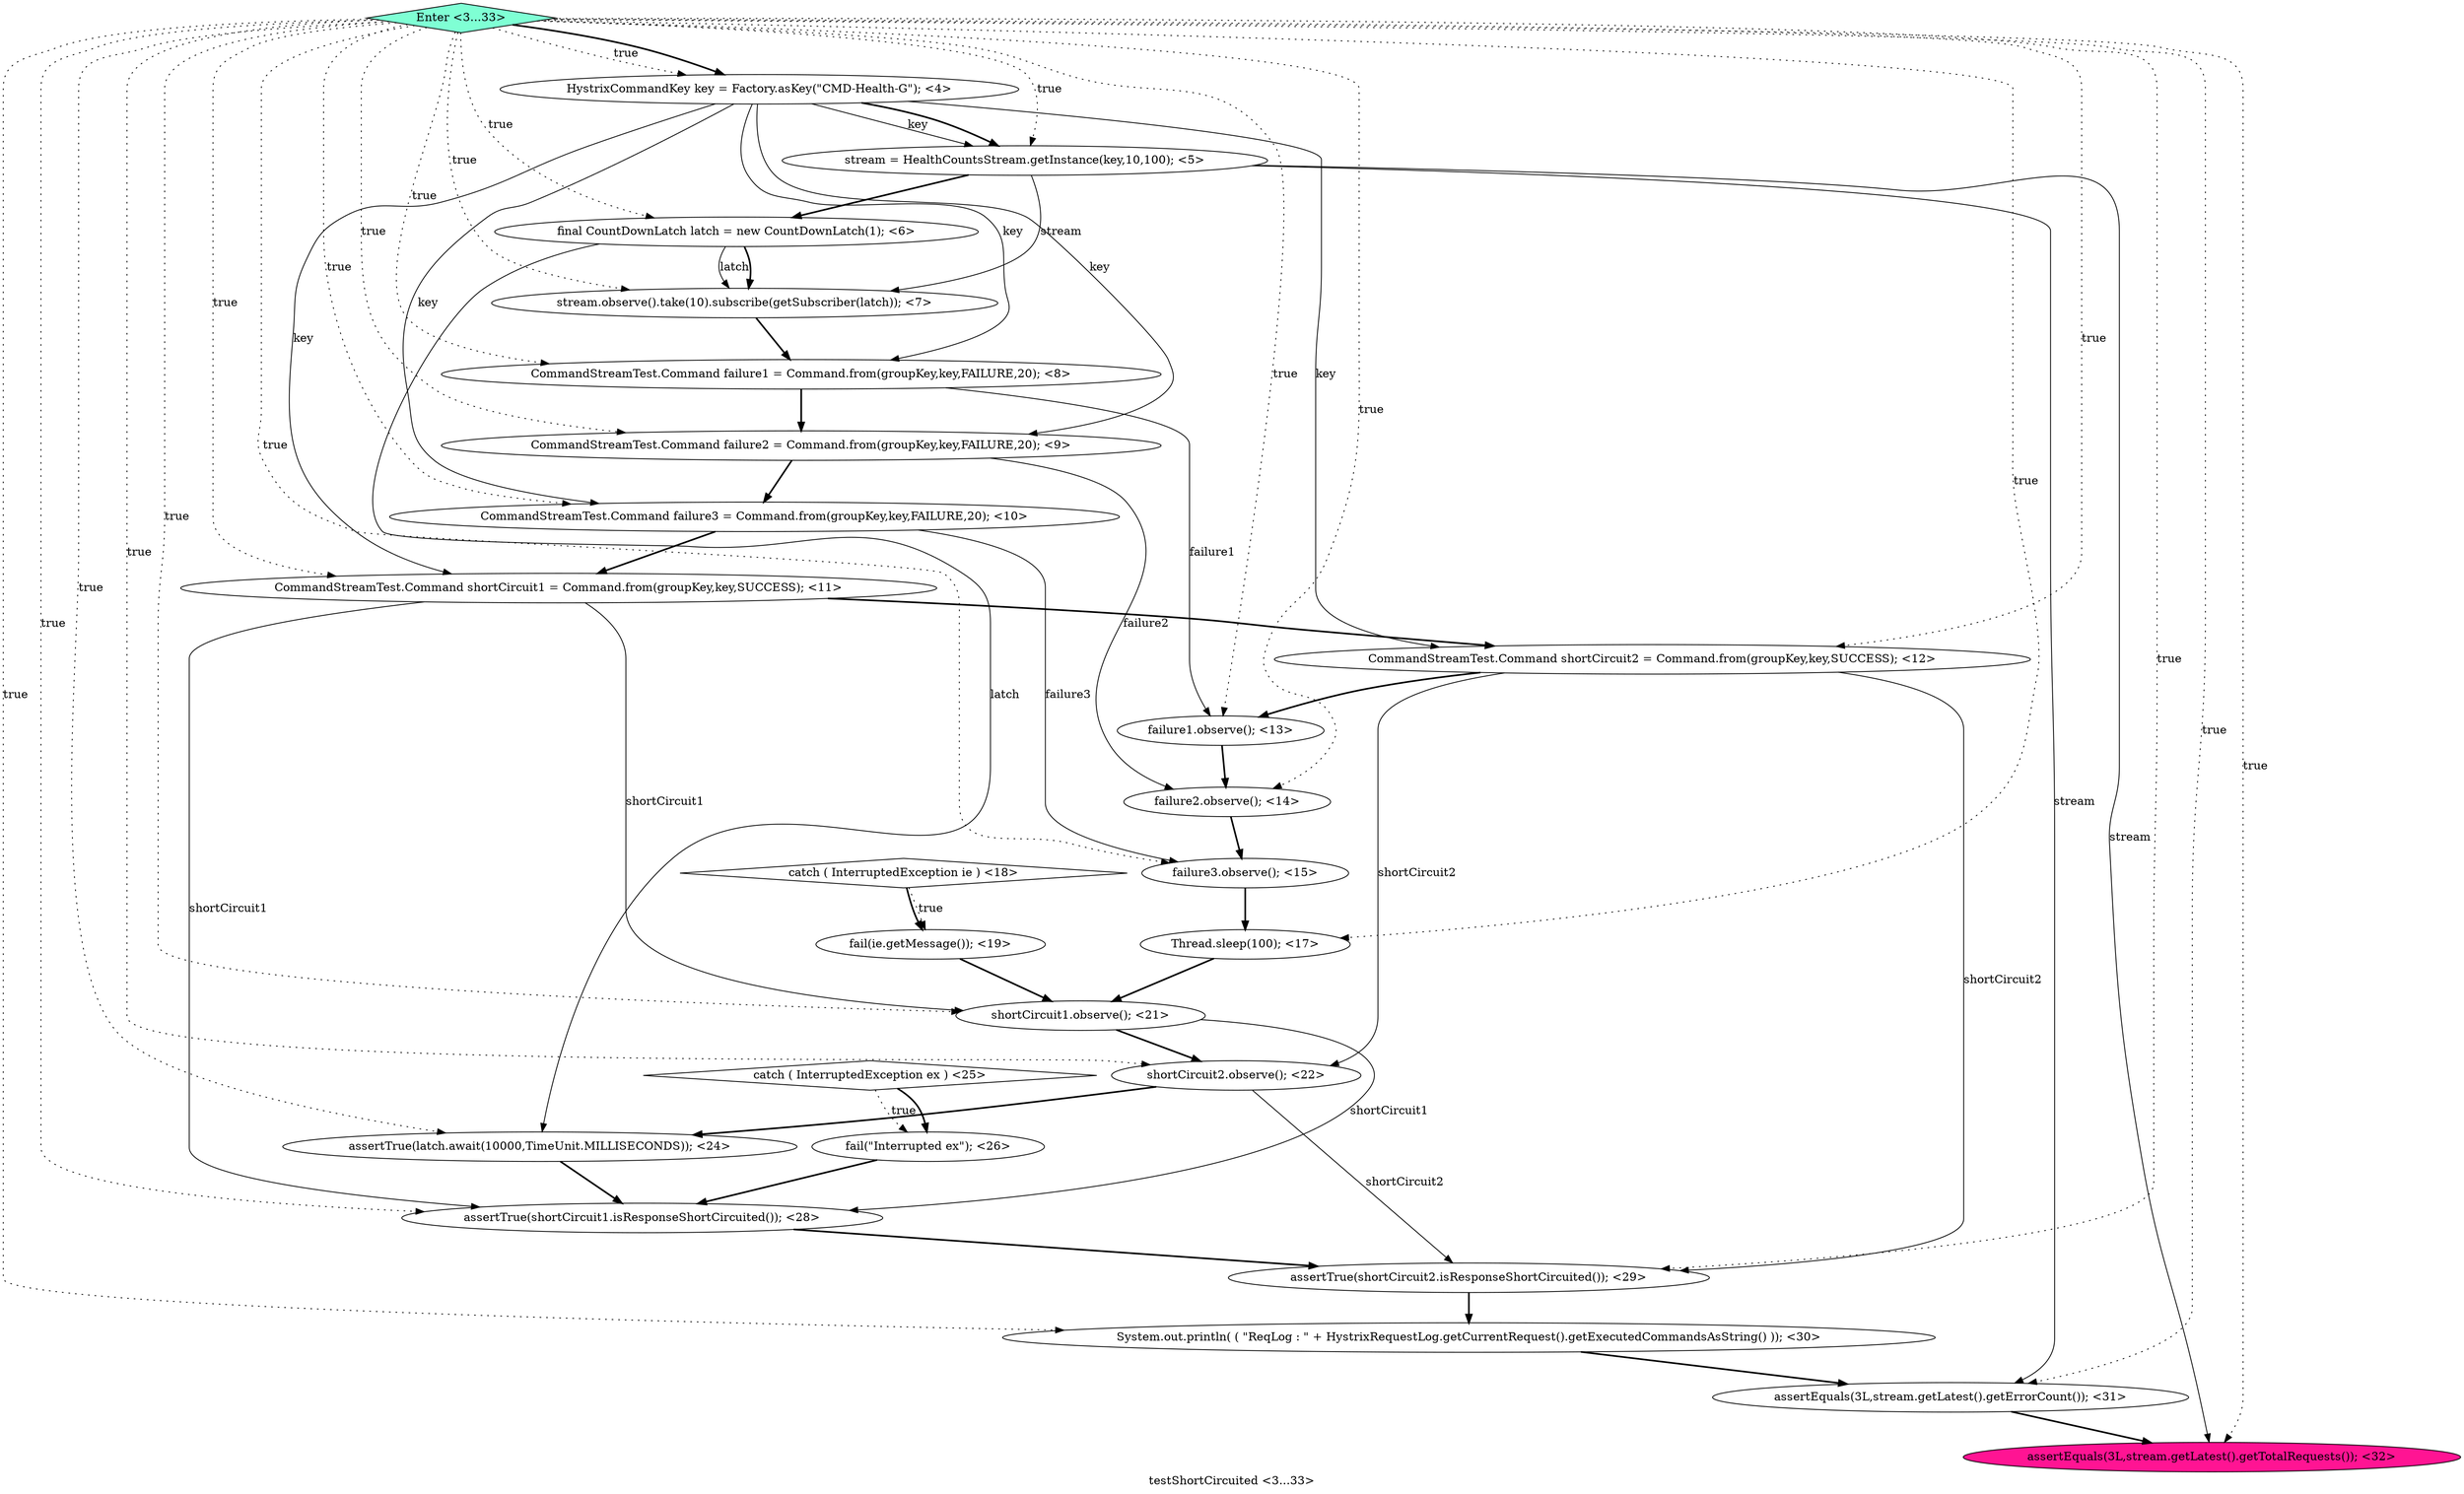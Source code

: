 digraph PDG {
label = "testShortCircuited <3...33>";
0.15 [style = filled, label = "shortCircuit1.observe(); <21>", fillcolor = white, shape = ellipse];
0.0 [style = filled, label = "HystrixCommandKey key = Factory.asKey(\"CMD-Health-G\"); <4>", fillcolor = white, shape = ellipse];
0.4 [style = filled, label = "CommandStreamTest.Command failure1 = Command.from(groupKey,key,FAILURE,20); <8>", fillcolor = white, shape = ellipse];
0.23 [style = filled, label = "assertEquals(3L,stream.getLatest().getErrorCount()); <31>", fillcolor = white, shape = ellipse];
0.11 [style = filled, label = "failure3.observe(); <15>", fillcolor = white, shape = ellipse];
0.12 [style = filled, label = "Thread.sleep(100); <17>", fillcolor = white, shape = ellipse];
0.22 [style = filled, label = "System.out.println( ( \"ReqLog : \" + HystrixRequestLog.getCurrentRequest().getExecutedCommandsAsString() )); <30>", fillcolor = white, shape = ellipse];
0.2 [style = filled, label = "final CountDownLatch latch = new CountDownLatch(1); <6>", fillcolor = white, shape = ellipse];
0.3 [style = filled, label = "stream.observe().take(10).subscribe(getSubscriber(latch)); <7>", fillcolor = white, shape = ellipse];
0.10 [style = filled, label = "failure2.observe(); <14>", fillcolor = white, shape = ellipse];
0.25 [style = filled, label = "Enter <3...33>", fillcolor = aquamarine, shape = diamond];
0.21 [style = filled, label = "assertTrue(shortCircuit2.isResponseShortCircuited()); <29>", fillcolor = white, shape = ellipse];
0.13 [style = filled, label = "catch ( InterruptedException ie ) <18>", fillcolor = white, shape = diamond];
0.14 [style = filled, label = "fail(ie.getMessage()); <19>", fillcolor = white, shape = ellipse];
0.1 [style = filled, label = "stream = HealthCountsStream.getInstance(key,10,100); <5>", fillcolor = white, shape = ellipse];
0.17 [style = filled, label = "assertTrue(latch.await(10000,TimeUnit.MILLISECONDS)); <24>", fillcolor = white, shape = ellipse];
0.24 [style = filled, label = "assertEquals(3L,stream.getLatest().getTotalRequests()); <32>", fillcolor = deeppink, shape = ellipse];
0.5 [style = filled, label = "CommandStreamTest.Command failure2 = Command.from(groupKey,key,FAILURE,20); <9>", fillcolor = white, shape = ellipse];
0.18 [style = filled, label = "catch ( InterruptedException ex ) <25>", fillcolor = white, shape = diamond];
0.8 [style = filled, label = "CommandStreamTest.Command shortCircuit2 = Command.from(groupKey,key,SUCCESS); <12>", fillcolor = white, shape = ellipse];
0.7 [style = filled, label = "CommandStreamTest.Command shortCircuit1 = Command.from(groupKey,key,SUCCESS); <11>", fillcolor = white, shape = ellipse];
0.16 [style = filled, label = "shortCircuit2.observe(); <22>", fillcolor = white, shape = ellipse];
0.20 [style = filled, label = "assertTrue(shortCircuit1.isResponseShortCircuited()); <28>", fillcolor = white, shape = ellipse];
0.19 [style = filled, label = "fail(\"Interrupted ex\"); <26>", fillcolor = white, shape = ellipse];
0.6 [style = filled, label = "CommandStreamTest.Command failure3 = Command.from(groupKey,key,FAILURE,20); <10>", fillcolor = white, shape = ellipse];
0.9 [style = filled, label = "failure1.observe(); <13>", fillcolor = white, shape = ellipse];
0.0 -> 0.1 [style = solid, label="key"];
0.0 -> 0.1 [style = bold, label=""];
0.0 -> 0.4 [style = solid, label="key"];
0.0 -> 0.5 [style = solid, label="key"];
0.0 -> 0.6 [style = solid, label="key"];
0.0 -> 0.7 [style = solid, label="key"];
0.0 -> 0.8 [style = solid, label="key"];
0.1 -> 0.2 [style = bold, label=""];
0.1 -> 0.3 [style = solid, label="stream"];
0.1 -> 0.23 [style = solid, label="stream"];
0.1 -> 0.24 [style = solid, label="stream"];
0.2 -> 0.3 [style = solid, label="latch"];
0.2 -> 0.3 [style = bold, label=""];
0.2 -> 0.17 [style = solid, label="latch"];
0.3 -> 0.4 [style = bold, label=""];
0.4 -> 0.5 [style = bold, label=""];
0.4 -> 0.9 [style = solid, label="failure1"];
0.5 -> 0.6 [style = bold, label=""];
0.5 -> 0.10 [style = solid, label="failure2"];
0.6 -> 0.7 [style = bold, label=""];
0.6 -> 0.11 [style = solid, label="failure3"];
0.7 -> 0.8 [style = bold, label=""];
0.7 -> 0.15 [style = solid, label="shortCircuit1"];
0.7 -> 0.20 [style = solid, label="shortCircuit1"];
0.8 -> 0.9 [style = bold, label=""];
0.8 -> 0.16 [style = solid, label="shortCircuit2"];
0.8 -> 0.21 [style = solid, label="shortCircuit2"];
0.9 -> 0.10 [style = bold, label=""];
0.10 -> 0.11 [style = bold, label=""];
0.11 -> 0.12 [style = bold, label=""];
0.12 -> 0.15 [style = bold, label=""];
0.13 -> 0.14 [style = dotted, label="true"];
0.13 -> 0.14 [style = bold, label=""];
0.14 -> 0.15 [style = bold, label=""];
0.15 -> 0.16 [style = bold, label=""];
0.15 -> 0.20 [style = solid, label="shortCircuit1"];
0.16 -> 0.17 [style = bold, label=""];
0.16 -> 0.21 [style = solid, label="shortCircuit2"];
0.17 -> 0.20 [style = bold, label=""];
0.18 -> 0.19 [style = dotted, label="true"];
0.18 -> 0.19 [style = bold, label=""];
0.19 -> 0.20 [style = bold, label=""];
0.20 -> 0.21 [style = bold, label=""];
0.21 -> 0.22 [style = bold, label=""];
0.22 -> 0.23 [style = bold, label=""];
0.23 -> 0.24 [style = bold, label=""];
0.25 -> 0.0 [style = dotted, label="true"];
0.25 -> 0.0 [style = bold, label=""];
0.25 -> 0.1 [style = dotted, label="true"];
0.25 -> 0.2 [style = dotted, label="true"];
0.25 -> 0.3 [style = dotted, label="true"];
0.25 -> 0.4 [style = dotted, label="true"];
0.25 -> 0.5 [style = dotted, label="true"];
0.25 -> 0.6 [style = dotted, label="true"];
0.25 -> 0.7 [style = dotted, label="true"];
0.25 -> 0.8 [style = dotted, label="true"];
0.25 -> 0.9 [style = dotted, label="true"];
0.25 -> 0.10 [style = dotted, label="true"];
0.25 -> 0.11 [style = dotted, label="true"];
0.25 -> 0.12 [style = dotted, label="true"];
0.25 -> 0.15 [style = dotted, label="true"];
0.25 -> 0.16 [style = dotted, label="true"];
0.25 -> 0.17 [style = dotted, label="true"];
0.25 -> 0.20 [style = dotted, label="true"];
0.25 -> 0.21 [style = dotted, label="true"];
0.25 -> 0.22 [style = dotted, label="true"];
0.25 -> 0.23 [style = dotted, label="true"];
0.25 -> 0.24 [style = dotted, label="true"];
}
